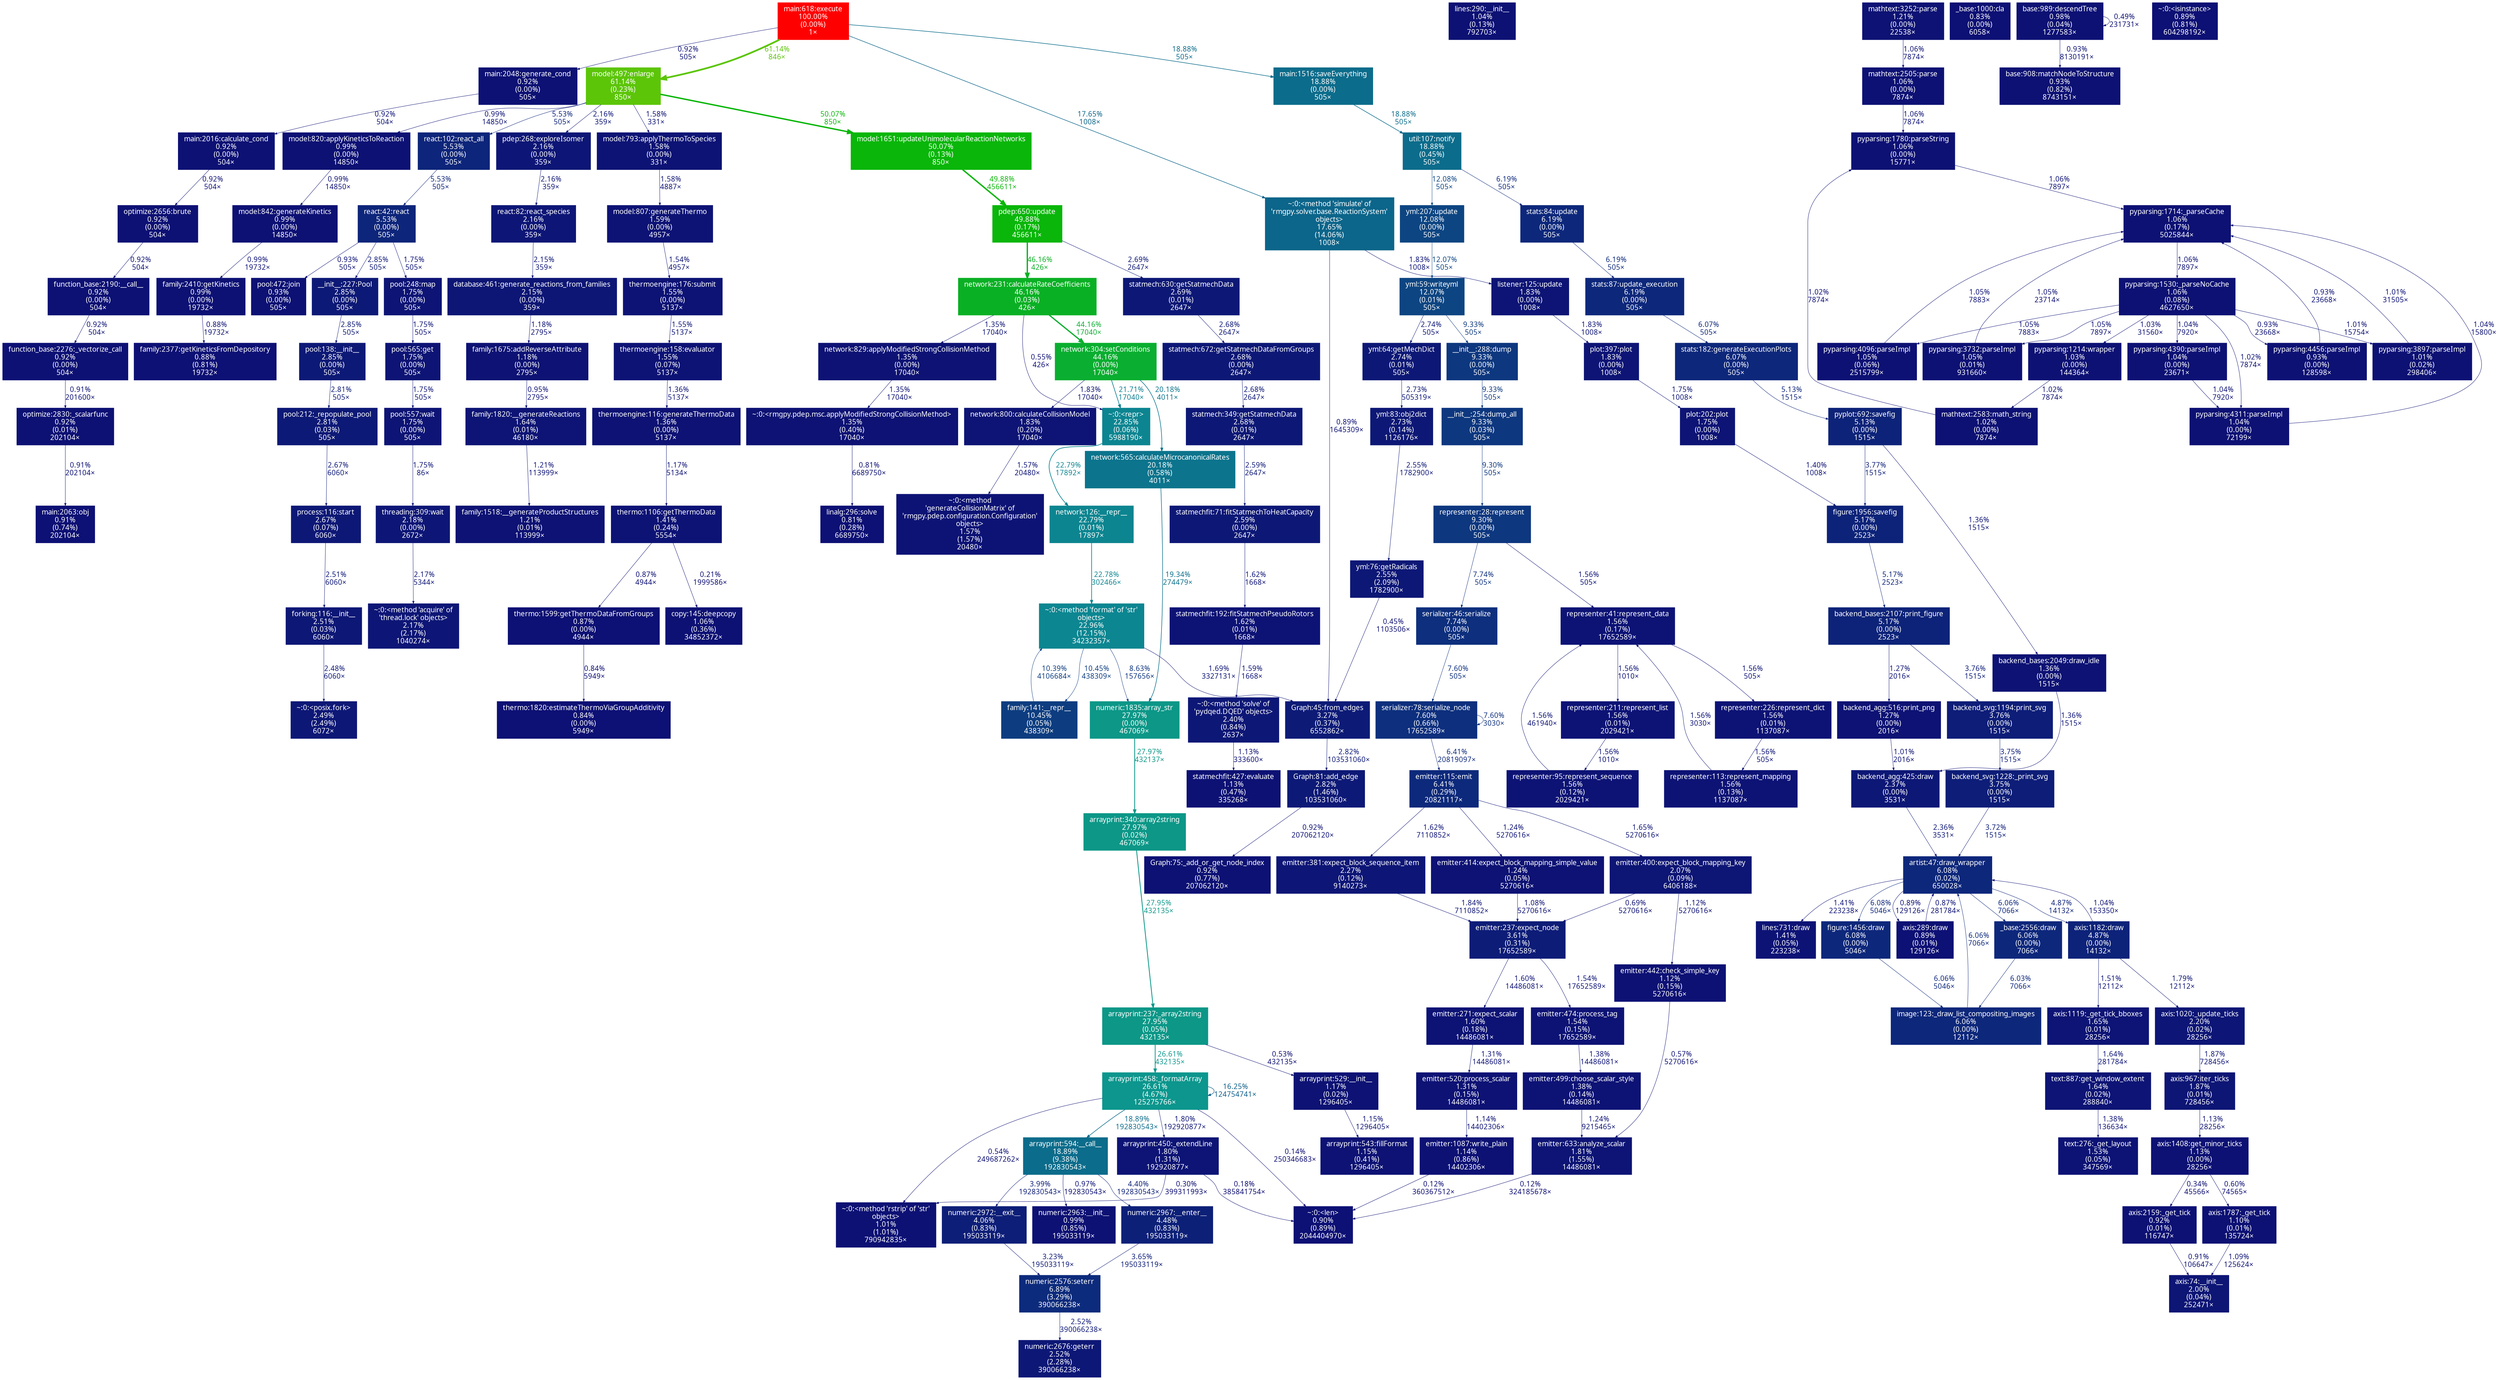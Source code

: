 digraph {
	graph [fontname=ArialMT, nodesep=0.125, ranksep=0.25];
	node [fontcolor=white, fontname=ArialMT, height=0, shape=box, style=filled, width=0];
	edge [fontname=ArialMT];
	13 [color="#0d2f7d", fontcolor="#ffffff", fontsize="10.00", label="serializer:78:serialize_node\n7.60%\n(0.66%)\n17652589×"];
	13 -> 13 [arrowsize="0.35", color="#0d2f7d", fontcolor="#0d2f7d", fontsize="10.00", label="7.60%\n3030×", labeldistance="0.50", penwidth="0.50"];
	13 -> 96 [arrowsize="0.35", color="#0d297b", fontcolor="#0d297b", fontsize="10.00", label="6.41%\n20819097×", labeldistance="0.50", penwidth="0.50"];
	37 [color="#0ab60a", fontcolor="#ffffff", fontsize="10.00", label="pdep:650:update\n49.88%\n(0.17%)\n456611×"];
	37 -> 2003 [arrowsize="0.68", color="#0ab024", fontcolor="#0ab024", fontsize="10.00", label="46.16%\n426×", labeldistance="1.85", penwidth="1.85"];
	37 -> 2834 [arrowsize="0.35", color="#0d1876", fontcolor="#0d1876", fontsize="10.00", label="2.69%\n2647×", labeldistance="0.50", penwidth="0.50"];
	46 [color="#0d1074", fontcolor="#ffffff", fontsize="10.00", label="family:2377:getKineticsFromDepository\n0.88%\n(0.81%)\n19732×"];
	60 [color="#0d1174", fontcolor="#ffffff", fontsize="10.00", label="lines:290:__init__\n1.04%\n(0.13%)\n792703×"];
	87 [color="#0d1274", fontcolor="#ffffff", fontsize="10.00", label="mathtext:3252:parse\n1.21%\n(0.00%)\n22538×"];
	87 -> 569 [arrowsize="0.35", color="#0d1174", fontcolor="#0d1174", fontsize="10.00", label="1.06%\n7874×", labeldistance="0.50", penwidth="0.50"];
	90 [color="#0d1074", fontcolor="#ffffff", fontsize="10.00", label="_base:1000:cla\n0.83%\n(0.00%)\n6058×"];
	96 [color="#0d297b", fontcolor="#ffffff", fontsize="10.00", label="emitter:115:emit\n6.41%\n(0.29%)\n20821117×"];
	96 -> 1755 [arrowsize="0.35", color="#0d1475", fontcolor="#0d1475", fontsize="10.00", label="1.65%\n5270616×", labeldistance="0.50", penwidth="0.50"];
	96 -> 1757 [arrowsize="0.35", color="#0d1375", fontcolor="#0d1375", fontsize="10.00", label="1.62%\n7110852×", labeldistance="0.50", penwidth="0.50"];
	96 -> 3245 [arrowsize="0.35", color="#0d1274", fontcolor="#0d1274", fontsize="10.00", label="1.24%\n5270616×", labeldistance="0.50", penwidth="0.50"];
	113 [color="#0d1375", fontcolor="#ffffff", fontsize="10.00", label="lines:731:draw\n1.41%\n(0.05%)\n223238×"];
	159 [color="#0d277b", fontcolor="#ffffff", fontsize="10.00", label="_base:2556:draw\n6.06%\n(0.00%)\n7066×"];
	159 -> 3486 [arrowsize="0.35", color="#0d277a", fontcolor="#0d277a", fontsize="10.00", label="6.03%\n7066×", labeldistance="0.50", penwidth="0.50"];
	168 [color="#0d1876", fontcolor="#ffffff", fontsize="10.00", label="yml:83:obj2dict\n2.73%\n(0.14%)\n1126176×"];
	168 -> 272 [arrowsize="0.35", color="#0d1776", fontcolor="#0d1776", fontsize="10.00", label="2.55%\n1782900×", labeldistance="0.50", penwidth="0.50"];
	173 [color="#0d1475", fontcolor="#ffffff", fontsize="10.00", label="plot:202:plot\n1.75%\n(0.00%)\n1008×"];
	173 -> 647 [arrowsize="0.35", color="#0d1375", fontcolor="#0d1375", fontsize="10.00", label="1.40%\n1008×", labeldistance="0.50", penwidth="0.50"];
	242 [color="#0d1174", fontcolor="#ffffff", fontsize="10.00", label="model:842:generateKinetics\n0.99%\n(0.00%)\n14850×"];
	242 -> 1034 [arrowsize="0.35", color="#0d1174", fontcolor="#0d1174", fontsize="10.00", label="0.99%\n19732×", labeldistance="0.50", penwidth="0.50"];
	246 [color="#0d1174", fontcolor="#ffffff", fontsize="10.00", label="optimize:2656:brute\n0.92%\n(0.00%)\n504×"];
	246 -> 3008 [arrowsize="0.35", color="#0d1174", fontcolor="#0d1174", fontsize="10.00", label="0.92%\n504×", labeldistance="0.50", penwidth="0.50"];
	251 [color="#0d1174", fontcolor="#ffffff", fontsize="10.00", label="copy:145:deepcopy\n1.06%\n(0.36%)\n34852372×"];
	272 [color="#0d1776", fontcolor="#ffffff", fontsize="10.00", label="yml:76:getRadicals\n2.55%\n(2.09%)\n1782900×"];
	272 -> 2857 [arrowsize="0.35", color="#0d0f73", fontcolor="#0d0f73", fontsize="10.00", label="0.45%\n1103506×", labeldistance="0.50", penwidth="0.50"];
	274 [color="#ff0000", fontcolor="#ffffff", fontsize="10.00", label="main:618:execute\n100.00%\n(0.00%)\n1×"];
	274 -> 817 [arrowsize="0.35", color="#0d1174", fontcolor="#0d1174", fontsize="10.00", label="0.92%\n505×", labeldistance="0.50", penwidth="0.50"];
	274 -> 973 [arrowsize="0.78", color="#5cc508", fontcolor="#5cc508", fontsize="10.00", label="61.14%\n846×", labeldistance="2.45", penwidth="2.45"];
	274 -> 1294 [arrowsize="0.42", color="#0c658a", fontcolor="#0c658a", fontsize="10.00", label="17.65%\n1008×", labeldistance="0.71", penwidth="0.71"];
	274 -> 1807 [arrowsize="0.43", color="#0c6c8b", fontcolor="#0c6c8b", fontsize="10.00", label="18.88%\n505×", labeldistance="0.76", penwidth="0.76"];
	286 [color="#0d1174", fontcolor="#ffffff", fontsize="10.00", label="pyparsing:1214:wrapper\n1.03%\n(0.00%)\n144364×"];
	286 -> 572 [arrowsize="0.35", color="#0d1174", fontcolor="#0d1174", fontsize="10.00", label="1.02%\n7874×", labeldistance="0.50", penwidth="0.50"];
	303 [color="#0d1676", fontcolor="#ffffff", fontsize="10.00", label="threading:309:wait\n2.18%\n(0.00%)\n2672×"];
	303 -> 3031 [arrowsize="0.35", color="#0d1676", fontcolor="#0d1676", fontsize="10.00", label="2.17%\n5344×", labeldistance="0.50", penwidth="0.50"];
	357 [color="#0d1475", fontcolor="#ffffff", fontsize="10.00", label="pool:248:map\n1.75%\n(0.00%)\n505×"];
	357 -> 4048 [arrowsize="0.35", color="#0d1475", fontcolor="#0d1475", fontsize="10.00", label="1.75%\n505×", labeldistance="0.50", penwidth="0.50"];
	358 [color="#0d257a", fontcolor="#ffffff", fontsize="10.00", label="react:42:react\n5.53%\n(0.00%)\n505×"];
	358 -> 357 [arrowsize="0.35", color="#0d1475", fontcolor="#0d1475", fontsize="10.00", label="1.75%\n505×", labeldistance="0.50", penwidth="0.50"];
	358 -> 2447 [arrowsize="0.35", color="#0d1174", fontcolor="#0d1174", fontsize="10.00", label="0.93%\n505×", labeldistance="0.50", penwidth="0.50"];
	358 -> 2594 [arrowsize="0.35", color="#0d1976", fontcolor="#0d1976", fontsize="10.00", label="2.85%\n505×", labeldistance="0.50", penwidth="0.50"];
	361 [color="#0d1375", fontcolor="#ffffff", fontsize="10.00", label="thermoengine:176:submit\n1.55%\n(0.00%)\n5137×"];
	361 -> 929 [arrowsize="0.35", color="#0d1375", fontcolor="#0d1375", fontsize="10.00", label="1.55%\n5137×", labeldistance="0.50", penwidth="0.50"];
	364 [color="#0d1375", fontcolor="#ffffff", fontsize="10.00", label="model:807:generateThermo\n1.59%\n(0.00%)\n4957×"];
	364 -> 361 [arrowsize="0.35", color="#0d1375", fontcolor="#0d1375", fontsize="10.00", label="1.54%\n4957×", labeldistance="0.50", penwidth="0.50"];
	367 [color="#0aae30", fontcolor="#ffffff", fontsize="10.00", label="network:304:setConditions\n44.16%\n(0.00%)\n17040×"];
	367 -> 1226 [arrowsize="0.45", color="#0c748d", fontcolor="#0c748d", fontsize="10.00", label="20.18%\n4011×", labeldistance="0.81", penwidth="0.81"];
	367 -> 2118 [arrowsize="0.35", color="#0d1475", fontcolor="#0d1475", fontsize="10.00", label="1.83%\n17040×", labeldistance="0.50", penwidth="0.50"];
	367 -> 2123 [arrowsize="0.47", color="#0c7e8f", fontcolor="#0c7e8f", fontsize="10.00", label="21.71%\n17040×", labeldistance="0.87", penwidth="0.87"];
	378 [color="#0d1976", fontcolor="#ffffff", fontsize="10.00", label="Graph:81:add_edge\n2.82%\n(1.46%)\n103531060×"];
	378 -> 2364 [arrowsize="0.35", color="#0d1174", fontcolor="#0d1174", fontsize="10.00", label="0.92%\n207062120×", labeldistance="0.50", penwidth="0.50"];
	385 [color="#0d1274", fontcolor="#ffffff", fontsize="10.00", label="arrayprint:543:fillFormat\n1.15%\n(0.41%)\n1296405×"];
	386 [color="#0c968d", fontcolor="#ffffff", fontsize="10.00", label="arrayprint:458:_formatArray\n26.61%\n(4.67%)\n125275766×"];
	386 -> 386 [arrowsize="0.40", color="#0c5d88", fontcolor="#0c5d88", fontsize="10.00", label="16.25%\n124754741×", labeldistance="0.65", penwidth="0.65"];
	386 -> 1346 [arrowsize="0.43", color="#0c6c8b", fontcolor="#0c6c8b", fontsize="10.00", label="18.89%\n192830543×", labeldistance="0.76", penwidth="0.76"];
	386 -> 1362 [arrowsize="0.35", color="#0d0f73", fontcolor="#0d0f73", fontsize="10.00", label="0.54%\n249687262×", labeldistance="0.50", penwidth="0.50"];
	386 -> 1365 [arrowsize="0.35", color="#0d1475", fontcolor="#0d1475", fontsize="10.00", label="1.80%\n192920877×", labeldistance="0.50", penwidth="0.50"];
	386 -> 2304 [arrowsize="0.35", color="#0d0d73", fontcolor="#0d0d73", fontsize="10.00", label="0.14%\n250346683×", labeldistance="0.50", penwidth="0.50"];
	389 [color="#0d1375", fontcolor="#ffffff", fontsize="10.00", label="text:276:_get_layout\n1.53%\n(0.05%)\n347569×"];
	416 [color="#0d2f7d", fontcolor="#ffffff", fontsize="10.00", label="serializer:46:serialize\n7.74%\n(0.00%)\n505×"];
	416 -> 13 [arrowsize="0.35", color="#0d2f7d", fontcolor="#0d2f7d", fontsize="10.00", label="7.60%\n505×", labeldistance="0.50", penwidth="0.50"];
	425 [color="#0d1274", fontcolor="#ffffff", fontsize="10.00", label="family:1675:addReverseAttribute\n1.18%\n(0.00%)\n2795×"];
	425 -> 1671 [arrowsize="0.35", color="#0d1174", fontcolor="#0d1174", fontsize="10.00", label="0.95%\n2795×", labeldistance="0.50", penwidth="0.50"];
	426 [color="#0d1675", fontcolor="#ffffff", fontsize="10.00", label="database:461:generate_reactions_from_families\n2.15%\n(0.00%)\n359×"];
	426 -> 425 [arrowsize="0.35", color="#0d1274", fontcolor="#0d1274", fontsize="10.00", label="1.18%\n2795×", labeldistance="0.50", penwidth="0.50"];
	561 [color="#0d277b", fontcolor="#ffffff", fontsize="10.00", label="figure:1456:draw\n6.08%\n(0.00%)\n5046×"];
	561 -> 3486 [arrowsize="0.35", color="#0d277b", fontcolor="#0d277b", fontsize="10.00", label="6.06%\n5046×", labeldistance="0.50", penwidth="0.50"];
	563 [color="#0d2279", fontcolor="#ffffff", fontsize="10.00", label="axis:1182:draw\n4.87%\n(0.00%)\n14132×"];
	563 -> 637 [arrowsize="0.35", color="#0d1475", fontcolor="#0d1475", fontsize="10.00", label="1.79%\n12112×", labeldistance="0.50", penwidth="0.50"];
	563 -> 1233 [arrowsize="0.35", color="#0d1174", fontcolor="#0d1174", fontsize="10.00", label="1.04%\n153350×", labeldistance="0.50", penwidth="0.50"];
	563 -> 3637 [arrowsize="0.35", color="#0d1375", fontcolor="#0d1375", fontsize="10.00", label="1.51%\n12112×", labeldistance="0.50", penwidth="0.50"];
	564 [color="#0d1074", fontcolor="#ffffff", fontsize="10.00", label="axis:289:draw\n0.89%\n(0.01%)\n129126×"];
	564 -> 1233 [arrowsize="0.35", color="#0d1074", fontcolor="#0d1074", fontsize="10.00", label="0.87%\n281784×", labeldistance="0.50", penwidth="0.50"];
	569 [color="#0d1174", fontcolor="#ffffff", fontsize="10.00", label="mathtext:2505:parse\n1.06%\n(0.00%)\n7874×"];
	569 -> 2980 [arrowsize="0.35", color="#0d1174", fontcolor="#0d1174", fontsize="10.00", label="1.06%\n7874×", labeldistance="0.50", penwidth="0.50"];
	572 [color="#0d1174", fontcolor="#ffffff", fontsize="10.00", label="mathtext:2583:math_string\n1.02%\n(0.00%)\n7874×"];
	572 -> 2980 [arrowsize="0.35", color="#0d1174", fontcolor="#0d1174", fontsize="10.00", label="1.02%\n7874×", labeldistance="0.50", penwidth="0.50"];
	637 [color="#0d1676", fontcolor="#ffffff", fontsize="10.00", label="axis:1020:_update_ticks\n2.20%\n(0.02%)\n28256×"];
	637 -> 1256 [arrowsize="0.35", color="#0d1575", fontcolor="#0d1575", fontsize="10.00", label="1.87%\n728456×", labeldistance="0.50", penwidth="0.50"];
	647 [color="#0d2379", fontcolor="#ffffff", fontsize="10.00", label="figure:1956:savefig\n5.17%\n(0.00%)\n2523×"];
	647 -> 796 [arrowsize="0.35", color="#0d2379", fontcolor="#0d2379", fontsize="10.00", label="5.17%\n2523×", labeldistance="0.50", penwidth="0.50"];
	659 [color="#0c6c8b", fontcolor="#ffffff", fontsize="10.00", label="util:107:notify\n18.88%\n(0.45%)\n505×"];
	659 -> 2350 [arrowsize="0.35", color="#0d4582", fontcolor="#0d4582", fontsize="10.00", label="12.08%\n505×", labeldistance="0.50", penwidth="0.50"];
	659 -> 3419 [arrowsize="0.35", color="#0d287b", fontcolor="#0d287b", fontsize="10.00", label="6.19%\n505×", labeldistance="0.50", penwidth="0.50"];
	683 [color="#0d1375", fontcolor="#ffffff", fontsize="10.00", label="representer:226:represent_dict\n1.56%\n(0.01%)\n1137087×"];
	683 -> 1356 [arrowsize="0.35", color="#0d1375", fontcolor="#0d1375", fontsize="10.00", label="1.56%\n505×", labeldistance="0.50", penwidth="0.50"];
	684 [color="#0d1375", fontcolor="#ffffff", fontsize="10.00", label="representer:41:represent_data\n1.56%\n(0.17%)\n17652589×"];
	684 -> 683 [arrowsize="0.35", color="#0d1375", fontcolor="#0d1375", fontsize="10.00", label="1.56%\n505×", labeldistance="0.50", penwidth="0.50"];
	684 -> 3714 [arrowsize="0.35", color="#0d1375", fontcolor="#0d1375", fontsize="10.00", label="1.56%\n1010×", labeldistance="0.50", penwidth="0.50"];
	723 [color="#0d1876", fontcolor="#ffffff", fontsize="10.00", label="statmech:349:getStatmechData\n2.68%\n(0.01%)\n2647×"];
	723 -> 1215 [arrowsize="0.35", color="#0d1876", fontcolor="#0d1876", fontsize="10.00", label="2.59%\n2647×", labeldistance="0.50", penwidth="0.50"];
	726 [color="#0d1375", fontcolor="#ffffff", fontsize="10.00", label="thermo:1106:getThermoData\n1.41%\n(0.24%)\n5554×"];
	726 -> 251 [arrowsize="0.35", color="#0d0e73", fontcolor="#0d0e73", fontsize="10.00", label="0.21%\n1999586×", labeldistance="0.50", penwidth="0.50"];
	726 -> 3431 [arrowsize="0.35", color="#0d1074", fontcolor="#0d1074", fontsize="10.00", label="0.87%\n4944×", labeldistance="0.50", penwidth="0.50"];
	750 [color="#0d287b", fontcolor="#ffffff", fontsize="10.00", label="stats:87:update_execution\n6.19%\n(0.00%)\n505×"];
	750 -> 1154 [arrowsize="0.35", color="#0d277b", fontcolor="#0d277b", fontsize="10.00", label="6.07%\n505×", labeldistance="0.50", penwidth="0.50"];
	759 [color="#0d1274", fontcolor="#ffffff", fontsize="10.00", label="network:829:applyModifiedStrongCollisionMethod\n1.35%\n(0.00%)\n17040×"];
	759 -> 2281 [arrowsize="0.35", color="#0d1274", fontcolor="#0d1274", fontsize="10.00", label="1.35%\n17040×", labeldistance="0.50", penwidth="0.50"];
	778 [color="#0d1976", fontcolor="#ffffff", fontsize="10.00", label="pool:212:_repopulate_pool\n2.81%\n(0.03%)\n505×"];
	778 -> 3061 [arrowsize="0.35", color="#0d1876", fontcolor="#0d1876", fontsize="10.00", label="2.67%\n6060×", labeldistance="0.50", penwidth="0.50"];
	788 [color="#0d1274", fontcolor="#ffffff", fontsize="10.00", label="arrayprint:529:__init__\n1.17%\n(0.02%)\n1296405×"];
	788 -> 385 [arrowsize="0.35", color="#0d1274", fontcolor="#0d1274", fontsize="10.00", label="1.15%\n1296405×", labeldistance="0.50", penwidth="0.50"];
	796 [color="#0d2379", fontcolor="#ffffff", fontsize="10.00", label="backend_bases:2107:print_figure\n5.17%\n(0.00%)\n2523×"];
	796 -> 1417 [arrowsize="0.35", color="#0d1274", fontcolor="#0d1274", fontsize="10.00", label="1.27%\n2016×", labeldistance="0.50", penwidth="0.50"];
	796 -> 1634 [arrowsize="0.35", color="#0d1d78", fontcolor="#0d1d78", fontsize="10.00", label="3.76%\n1515×", labeldistance="0.50", penwidth="0.50"];
	799 [color="#0d377f", fontcolor="#ffffff", fontsize="10.00", label="__init__:254:dump_all\n9.33%\n(0.03%)\n505×"];
	799 -> 3235 [arrowsize="0.35", color="#0d377f", fontcolor="#0d377f", fontsize="10.00", label="9.30%\n505×", labeldistance="0.50", penwidth="0.50"];
	802 [color="#0d1776", fontcolor="#ffffff", fontsize="10.00", label="backend_agg:425:draw\n2.37%\n(0.00%)\n3531×"];
	802 -> 1233 [arrowsize="0.35", color="#0d1776", fontcolor="#0d1776", fontsize="10.00", label="2.36%\n3531×", labeldistance="0.50", penwidth="0.50"];
	817 [color="#0d1174", fontcolor="#ffffff", fontsize="10.00", label="main:2048:generate_cond\n0.92%\n(0.00%)\n505×"];
	817 -> 2084 [arrowsize="0.35", color="#0d1174", fontcolor="#0d1174", fontsize="10.00", label="0.92%\n504×", labeldistance="0.50", penwidth="0.50"];
	925 [color="#0d377f", fontcolor="#ffffff", fontsize="10.00", label="__init__:288:dump\n9.33%\n(0.00%)\n505×"];
	925 -> 799 [arrowsize="0.35", color="#0d377f", fontcolor="#0d377f", fontsize="10.00", label="9.33%\n505×", labeldistance="0.50", penwidth="0.50"];
	929 [color="#0d1375", fontcolor="#ffffff", fontsize="10.00", label="thermoengine:158:evaluator\n1.55%\n(0.07%)\n5137×"];
	929 -> 3442 [arrowsize="0.35", color="#0d1274", fontcolor="#0d1274", fontsize="10.00", label="1.36%\n5137×", labeldistance="0.50", penwidth="0.50"];
	973 [color="#5cc508", fontcolor="#ffffff", fontsize="10.00", label="model:497:enlarge\n61.14%\n(0.23%)\n850×"];
	973 -> 1709 [arrowsize="0.71", color="#0ab60a", fontcolor="#0ab60a", fontsize="10.00", label="50.07%\n850×", labeldistance="2.00", penwidth="2.00"];
	973 -> 1814 [arrowsize="0.35", color="#0d1174", fontcolor="#0d1174", fontsize="10.00", label="0.99%\n14850×", labeldistance="0.50", penwidth="0.50"];
	973 -> 2328 [arrowsize="0.35", color="#0d257a", fontcolor="#0d257a", fontsize="10.00", label="5.53%\n505×", labeldistance="0.50", penwidth="0.50"];
	973 -> 2835 [arrowsize="0.35", color="#0d1676", fontcolor="#0d1676", fontsize="10.00", label="2.16%\n359×", labeldistance="0.50", penwidth="0.50"];
	973 -> 3058 [arrowsize="0.35", color="#0d1375", fontcolor="#0d1375", fontsize="10.00", label="1.58%\n331×", labeldistance="0.50", penwidth="0.50"];
	1025 [color="#0d1174", fontcolor="#ffffff", fontsize="10.00", label="pyparsing:1530:_parseNoCache\n1.06%\n(0.08%)\n4627650×"];
	1025 -> 286 [arrowsize="0.35", color="#0d1174", fontcolor="#0d1174", fontsize="10.00", label="1.03%\n31560×", labeldistance="0.50", penwidth="0.50"];
	1025 -> 1737 [arrowsize="0.35", color="#0d1174", fontcolor="#0d1174", fontsize="10.00", label="1.05%\n7897×", labeldistance="0.50", penwidth="0.50"];
	1025 -> 1797 [arrowsize="0.35", color="#0d1174", fontcolor="#0d1174", fontsize="10.00", label="0.93%\n23668×", labeldistance="0.50", penwidth="0.50"];
	1025 -> 2553 [arrowsize="0.35", color="#0d1174", fontcolor="#0d1174", fontsize="10.00", label="1.01%\n15754×", labeldistance="0.50", penwidth="0.50"];
	1025 -> 3131 [arrowsize="0.35", color="#0d1174", fontcolor="#0d1174", fontsize="10.00", label="1.02%\n7874×", labeldistance="0.50", penwidth="0.50"];
	1025 -> 3448 [arrowsize="0.35", color="#0d1174", fontcolor="#0d1174", fontsize="10.00", label="1.04%\n7920×", labeldistance="0.50", penwidth="0.50"];
	1025 -> 4234 [arrowsize="0.35", color="#0d1174", fontcolor="#0d1174", fontsize="10.00", label="1.05%\n7883×", labeldistance="0.50", penwidth="0.50"];
	1034 [color="#0d1174", fontcolor="#ffffff", fontsize="10.00", label="family:2410:getKinetics\n0.99%\n(0.00%)\n19732×"];
	1034 -> 46 [arrowsize="0.35", color="#0d1074", fontcolor="#0d1074", fontsize="10.00", label="0.88%\n19732×", labeldistance="0.50", penwidth="0.50"];
	1092 [color="#0d1074", fontcolor="#ffffff", fontsize="10.00", label="thermo:1820:estimateThermoViaGroupAdditivity\n0.84%\n(0.00%)\n5949×"];
	1115 [color="#0d1375", fontcolor="#ffffff", fontsize="10.00", label="emitter:271:expect_scalar\n1.60%\n(0.18%)\n14486081×"];
	1115 -> 3151 [arrowsize="0.35", color="#0d1274", fontcolor="#0d1274", fontsize="10.00", label="1.31%\n14486081×", labeldistance="0.50", penwidth="0.50"];
	1132 [color="#0d1c77", fontcolor="#ffffff", fontsize="10.00", label="emitter:237:expect_node\n3.61%\n(0.31%)\n17652589×"];
	1132 -> 1115 [arrowsize="0.35", color="#0d1375", fontcolor="#0d1375", fontsize="10.00", label="1.60%\n14486081×", labeldistance="0.50", penwidth="0.50"];
	1132 -> 1529 [arrowsize="0.35", color="#0d1375", fontcolor="#0d1375", fontsize="10.00", label="1.54%\n17652589×", labeldistance="0.50", penwidth="0.50"];
	1143 [color="#0d1174", fontcolor="#ffffff", fontsize="10.00", label="pyparsing:1714:_parseCache\n1.06%\n(0.17%)\n5025844×"];
	1143 -> 1025 [arrowsize="0.35", color="#0d1174", fontcolor="#0d1174", fontsize="10.00", label="1.06%\n7897×", labeldistance="0.50", penwidth="0.50"];
	1153 [color="#0d2379", fontcolor="#ffffff", fontsize="10.00", label="pyplot:692:savefig\n5.13%\n(0.00%)\n1515×"];
	1153 -> 647 [arrowsize="0.35", color="#0d1d78", fontcolor="#0d1d78", fontsize="10.00", label="3.77%\n1515×", labeldistance="0.50", penwidth="0.50"];
	1153 -> 1418 [arrowsize="0.35", color="#0d1274", fontcolor="#0d1274", fontsize="10.00", label="1.36%\n1515×", labeldistance="0.50", penwidth="0.50"];
	1154 [color="#0d277b", fontcolor="#ffffff", fontsize="10.00", label="stats:182:generateExecutionPlots\n6.07%\n(0.00%)\n505×"];
	1154 -> 1153 [arrowsize="0.35", color="#0d2379", fontcolor="#0d2379", fontsize="10.00", label="5.13%\n1515×", labeldistance="0.50", penwidth="0.50"];
	1157 [color="#0d1174", fontcolor="#ffffff", fontsize="10.00", label="function_base:2276:_vectorize_call\n0.92%\n(0.00%)\n504×"];
	1157 -> 2993 [arrowsize="0.35", color="#0d1174", fontcolor="#0d1174", fontsize="10.00", label="0.91%\n201600×", labeldistance="0.50", penwidth="0.50"];
	1215 [color="#0d1876", fontcolor="#ffffff", fontsize="10.00", label="statmechfit:71:fitStatmechToHeatCapacity\n2.59%\n(0.00%)\n2647×"];
	1215 -> 2410 [arrowsize="0.35", color="#0d1375", fontcolor="#0d1375", fontsize="10.00", label="1.62%\n1668×", labeldistance="0.50", penwidth="0.50"];
	1226 [color="#0c748d", fontcolor="#ffffff", fontsize="10.00", label="network:565:calculateMicrocanonicalRates\n20.18%\n(0.58%)\n4011×"];
	1226 -> 3711 [arrowsize="0.44", color="#0c6f8c", fontcolor="#0c6f8c", fontsize="10.00", label="19.34%\n274479×", labeldistance="0.77", penwidth="0.77"];
	1233 [color="#0d277b", fontcolor="#ffffff", fontsize="10.00", label="artist:47:draw_wrapper\n6.08%\n(0.02%)\n650028×"];
	1233 -> 113 [arrowsize="0.35", color="#0d1375", fontcolor="#0d1375", fontsize="10.00", label="1.41%\n223238×", labeldistance="0.50", penwidth="0.50"];
	1233 -> 159 [arrowsize="0.35", color="#0d277b", fontcolor="#0d277b", fontsize="10.00", label="6.06%\n7066×", labeldistance="0.50", penwidth="0.50"];
	1233 -> 561 [arrowsize="0.35", color="#0d277b", fontcolor="#0d277b", fontsize="10.00", label="6.08%\n5046×", labeldistance="0.50", penwidth="0.50"];
	1233 -> 563 [arrowsize="0.35", color="#0d2279", fontcolor="#0d2279", fontsize="10.00", label="4.87%\n14132×", labeldistance="0.50", penwidth="0.50"];
	1233 -> 564 [arrowsize="0.35", color="#0d1074", fontcolor="#0d1074", fontsize="10.00", label="0.89%\n129126×", labeldistance="0.50", penwidth="0.50"];
	1235 [color="#0d1575", fontcolor="#ffffff", fontsize="10.00", label="axis:74:__init__\n2.00%\n(0.04%)\n252471×"];
	1238 [color="#0d1174", fontcolor="#ffffff", fontsize="10.00", label="base:908:matchNodeToStructure\n0.93%\n(0.82%)\n8743151×"];
	1256 [color="#0d1575", fontcolor="#ffffff", fontsize="10.00", label="axis:967:iter_ticks\n1.87%\n(0.01%)\n728456×"];
	1256 -> 2105 [arrowsize="0.35", color="#0d1174", fontcolor="#0d1174", fontsize="10.00", label="1.13%\n28256×", labeldistance="0.50", penwidth="0.50"];
	1257 [color="#0d1876", fontcolor="#ffffff", fontsize="10.00", label="statmech:672:getStatmechDataFromGroups\n2.68%\n(0.00%)\n2647×"];
	1257 -> 723 [arrowsize="0.35", color="#0d1876", fontcolor="#0d1876", fontsize="10.00", label="2.68%\n2647×", labeldistance="0.50", penwidth="0.50"];
	1294 [color="#0c658a", fontcolor="#ffffff", fontsize="10.00", label="~:0:<method 'simulate' of\n'rmgpy.solver.base.ReactionSystem'\nobjects>\n17.65%\n(14.06%)\n1008×"];
	1294 -> 2407 [arrowsize="0.35", color="#0d1475", fontcolor="#0d1475", fontsize="10.00", label="1.83%\n1008×", labeldistance="0.50", penwidth="0.50"];
	1294 -> 2857 [arrowsize="0.35", color="#0d1074", fontcolor="#0d1074", fontsize="10.00", label="0.89%\n1645309×", labeldistance="0.50", penwidth="0.50"];
	1344 [color="#0d2078", fontcolor="#ffffff", fontsize="10.00", label="numeric:2967:__enter__\n4.48%\n(0.83%)\n195033119×"];
	1344 -> 2701 [arrowsize="0.35", color="#0d1c77", fontcolor="#0d1c77", fontsize="10.00", label="3.65%\n195033119×", labeldistance="0.50", penwidth="0.50"];
	1346 [color="#0c6c8b", fontcolor="#ffffff", fontsize="10.00", label="arrayprint:594:__call__\n18.89%\n(9.38%)\n192830543×"];
	1346 -> 1344 [arrowsize="0.35", color="#0d2078", fontcolor="#0d2078", fontsize="10.00", label="4.40%\n192830543×", labeldistance="0.50", penwidth="0.50"];
	1346 -> 2028 [arrowsize="0.35", color="#0d1e78", fontcolor="#0d1e78", fontsize="10.00", label="3.99%\n192830543×", labeldistance="0.50", penwidth="0.50"];
	1346 -> 4509 [arrowsize="0.35", color="#0d1174", fontcolor="#0d1174", fontsize="10.00", label="0.97%\n192830543×", labeldistance="0.50", penwidth="0.50"];
	1355 [color="#0d1375", fontcolor="#ffffff", fontsize="10.00", label="representer:95:represent_sequence\n1.56%\n(0.12%)\n2029421×"];
	1355 -> 684 [arrowsize="0.35", color="#0d1375", fontcolor="#0d1375", fontsize="10.00", label="1.56%\n461940×", labeldistance="0.50", penwidth="0.50"];
	1356 [color="#0d1375", fontcolor="#ffffff", fontsize="10.00", label="representer:113:represent_mapping\n1.56%\n(0.13%)\n1137087×"];
	1356 -> 684 [arrowsize="0.35", color="#0d1375", fontcolor="#0d1375", fontsize="10.00", label="1.56%\n3030×", labeldistance="0.50", penwidth="0.50"];
	1362 [color="#0d1174", fontcolor="#ffffff", fontsize="10.00", label="~:0:<method 'rstrip' of 'str'\nobjects>\n1.01%\n(1.01%)\n790942835×"];
	1365 [color="#0d1475", fontcolor="#ffffff", fontsize="10.00", label="arrayprint:450:_extendLine\n1.80%\n(1.31%)\n192920877×"];
	1365 -> 1362 [arrowsize="0.35", color="#0d0e73", fontcolor="#0d0e73", fontsize="10.00", label="0.30%\n399311993×", labeldistance="0.50", penwidth="0.50"];
	1365 -> 2304 [arrowsize="0.35", color="#0d0d73", fontcolor="#0d0d73", fontsize="10.00", label="0.18%\n385841754×", labeldistance="0.50", penwidth="0.50"];
	1417 [color="#0d1274", fontcolor="#ffffff", fontsize="10.00", label="backend_agg:516:print_png\n1.27%\n(0.00%)\n2016×"];
	1417 -> 802 [arrowsize="0.35", color="#0d1174", fontcolor="#0d1174", fontsize="10.00", label="1.01%\n2016×", labeldistance="0.50", penwidth="0.50"];
	1418 [color="#0d1274", fontcolor="#ffffff", fontsize="10.00", label="backend_bases:2049:draw_idle\n1.36%\n(0.00%)\n1515×"];
	1418 -> 802 [arrowsize="0.35", color="#0d1274", fontcolor="#0d1274", fontsize="10.00", label="1.36%\n1515×", labeldistance="0.50", penwidth="0.50"];
	1432 [color="#0d1074", fontcolor="#ffffff", fontsize="10.00", label="~:0:<isinstance>\n0.89%\n(0.81%)\n604298192×"];
	1437 [color="#0c9787", fontcolor="#ffffff", fontsize="10.00", label="arrayprint:340:array2string\n27.97%\n(0.02%)\n467069×"];
	1437 -> 2318 [arrowsize="0.53", color="#0c9787", fontcolor="#0c9787", fontsize="10.00", label="27.95%\n432135×", labeldistance="1.12", penwidth="1.12"];
	1529 [color="#0d1375", fontcolor="#ffffff", fontsize="10.00", label="emitter:474:process_tag\n1.54%\n(0.15%)\n17652589×"];
	1529 -> 2674 [arrowsize="0.35", color="#0d1275", fontcolor="#0d1275", fontsize="10.00", label="1.38%\n14486081×", labeldistance="0.50", penwidth="0.50"];
	1634 [color="#0d1d78", fontcolor="#ffffff", fontsize="10.00", label="backend_svg:1194:print_svg\n3.76%\n(0.00%)\n1515×"];
	1634 -> 3055 [arrowsize="0.35", color="#0d1d78", fontcolor="#0d1d78", fontsize="10.00", label="3.75%\n1515×", labeldistance="0.50", penwidth="0.50"];
	1671 [color="#0d1475", fontcolor="#ffffff", fontsize="10.00", label="family:1820:__generateReactions\n1.64%\n(0.01%)\n46180×"];
	1671 -> 3582 [arrowsize="0.35", color="#0d1274", fontcolor="#0d1274", fontsize="10.00", label="1.21%\n113999×", labeldistance="0.50", penwidth="0.50"];
	1682 [color="#0d1174", fontcolor="#ffffff", fontsize="10.00", label="emitter:442:check_simple_key\n1.12%\n(0.15%)\n5270616×"];
	1682 -> 2152 [arrowsize="0.35", color="#0d0f73", fontcolor="#0d0f73", fontsize="10.00", label="0.57%\n5270616×", labeldistance="0.50", penwidth="0.50"];
	1709 [color="#0ab60a", fontcolor="#ffffff", fontsize="10.00", label="model:1651:updateUnimolecularReactionNetworks\n50.07%\n(0.13%)\n850×"];
	1709 -> 37 [arrowsize="0.71", color="#0ab60a", fontcolor="#0ab60a", fontsize="10.00", label="49.88%\n456611×", labeldistance="2.00", penwidth="2.00"];
	1737 [color="#0d1174", fontcolor="#ffffff", fontsize="10.00", label="pyparsing:3732:parseImpl\n1.05%\n(0.01%)\n931660×"];
	1737 -> 1143 [arrowsize="0.35", color="#0d1174", fontcolor="#0d1174", fontsize="10.00", label="1.05%\n23714×", labeldistance="0.50", penwidth="0.50"];
	1755 [color="#0d1575", fontcolor="#ffffff", fontsize="10.00", label="emitter:400:expect_block_mapping_key\n2.07%\n(0.09%)\n6406188×"];
	1755 -> 1132 [arrowsize="0.35", color="#0d1074", fontcolor="#0d1074", fontsize="10.00", label="0.69%\n5270616×", labeldistance="0.50", penwidth="0.50"];
	1755 -> 1682 [arrowsize="0.35", color="#0d1174", fontcolor="#0d1174", fontsize="10.00", label="1.12%\n5270616×", labeldistance="0.50", penwidth="0.50"];
	1757 [color="#0d1676", fontcolor="#ffffff", fontsize="10.00", label="emitter:381:expect_block_sequence_item\n2.27%\n(0.12%)\n9140273×"];
	1757 -> 1132 [arrowsize="0.35", color="#0d1475", fontcolor="#0d1475", fontsize="10.00", label="1.84%\n7110852×", labeldistance="0.50", penwidth="0.50"];
	1764 [color="#0d1174", fontcolor="#ffffff", fontsize="10.00", label="emitter:1087:write_plain\n1.14%\n(0.86%)\n14402306×"];
	1764 -> 2304 [arrowsize="0.35", color="#0d0d73", fontcolor="#0d0d73", fontsize="10.00", label="0.12%\n360367512×", labeldistance="0.50", penwidth="0.50"];
	1778 [color="#0d1475", fontcolor="#ffffff", fontsize="10.00", label="text:887:get_window_extent\n1.64%\n(0.02%)\n288840×"];
	1778 -> 389 [arrowsize="0.35", color="#0d1275", fontcolor="#0d1275", fontsize="10.00", label="1.38%\n136634×", labeldistance="0.50", penwidth="0.50"];
	1797 [color="#0d1174", fontcolor="#ffffff", fontsize="10.00", label="pyparsing:4456:parseImpl\n0.93%\n(0.00%)\n128598×"];
	1797 -> 1143 [arrowsize="0.35", color="#0d1174", fontcolor="#0d1174", fontsize="10.00", label="0.93%\n23668×", labeldistance="0.50", penwidth="0.50"];
	1807 [color="#0c6c8b", fontcolor="#ffffff", fontsize="10.00", label="main:1516:saveEverything\n18.88%\n(0.00%)\n505×"];
	1807 -> 659 [arrowsize="0.43", color="#0c6c8b", fontcolor="#0c6c8b", fontsize="10.00", label="18.88%\n505×", labeldistance="0.76", penwidth="0.76"];
	1814 [color="#0d1174", fontcolor="#ffffff", fontsize="10.00", label="model:820:applyKineticsToReaction\n0.99%\n(0.00%)\n14850×"];
	1814 -> 242 [arrowsize="0.35", color="#0d1174", fontcolor="#0d1174", fontsize="10.00", label="0.99%\n14850×", labeldistance="0.50", penwidth="0.50"];
	1962 [color="#0c8691", fontcolor="#ffffff", fontsize="10.00", label="~:0:<method 'format' of 'str'\nobjects>\n22.96%\n(12.15%)\n34232357×"];
	1962 -> 2857 [arrowsize="0.35", color="#0d1475", fontcolor="#0d1475", fontsize="10.00", label="1.69%\n3327131×", labeldistance="0.50", penwidth="0.50"];
	1962 -> 3149 [arrowsize="0.35", color="#0d3d80", fontcolor="#0d3d80", fontsize="10.00", label="10.45%\n438309×", labeldistance="0.50", penwidth="0.50"];
	1962 -> 3711 [arrowsize="0.35", color="#0d347e", fontcolor="#0d347e", fontsize="10.00", label="8.63%\n157656×", labeldistance="0.50", penwidth="0.50"];
	1996 [color="#0d1074", fontcolor="#ffffff", fontsize="10.00", label="linalg:296:solve\n0.81%\n(0.28%)\n6689750×"];
	2003 [color="#0ab024", fontcolor="#ffffff", fontsize="10.00", label="network:231:calculateRateCoefficients\n46.16%\n(0.03%)\n426×"];
	2003 -> 367 [arrowsize="0.66", color="#0aae30", fontcolor="#0aae30", fontsize="10.00", label="44.16%\n17040×", labeldistance="1.77", penwidth="1.77"];
	2003 -> 759 [arrowsize="0.35", color="#0d1274", fontcolor="#0d1274", fontsize="10.00", label="1.35%\n17040×", labeldistance="0.50", penwidth="0.50"];
	2003 -> 2123 [arrowsize="0.35", color="#0d0f73", fontcolor="#0d0f73", fontsize="10.00", label="0.55%\n426×", labeldistance="0.50", penwidth="0.50"];
	2021 [color="#0d1676", fontcolor="#ffffff", fontsize="10.00", label="react:82:react_species\n2.16%\n(0.00%)\n359×"];
	2021 -> 426 [arrowsize="0.35", color="#0d1675", fontcolor="#0d1675", fontsize="10.00", label="2.15%\n359×", labeldistance="0.50", penwidth="0.50"];
	2028 [color="#0d1e78", fontcolor="#ffffff", fontsize="10.00", label="numeric:2972:__exit__\n4.06%\n(0.83%)\n195033119×"];
	2028 -> 2701 [arrowsize="0.35", color="#0d1a77", fontcolor="#0d1a77", fontsize="10.00", label="3.23%\n195033119×", labeldistance="0.50", penwidth="0.50"];
	2059 [color="#0d1776", fontcolor="#ffffff", fontsize="10.00", label="~:0:<method 'solve' of\n'pydqed.DQED' objects>\n2.40%\n(0.84%)\n2637×"];
	2059 -> 2353 [arrowsize="0.35", color="#0d1174", fontcolor="#0d1174", fontsize="10.00", label="1.13%\n333600×", labeldistance="0.50", penwidth="0.50"];
	2081 [color="#0d1074", fontcolor="#ffffff", fontsize="10.00", label="main:2063:obj\n0.91%\n(0.74%)\n202104×"];
	2084 [color="#0d1174", fontcolor="#ffffff", fontsize="10.00", label="main:2016:calculate_cond\n0.92%\n(0.00%)\n504×"];
	2084 -> 246 [arrowsize="0.35", color="#0d1174", fontcolor="#0d1174", fontsize="10.00", label="0.92%\n504×", labeldistance="0.50", penwidth="0.50"];
	2105 [color="#0d1174", fontcolor="#ffffff", fontsize="10.00", label="axis:1408:get_minor_ticks\n1.13%\n(0.00%)\n28256×"];
	2105 -> 3887 [arrowsize="0.35", color="#0d0f74", fontcolor="#0d0f74", fontsize="10.00", label="0.60%\n74565×", labeldistance="0.50", penwidth="0.50"];
	2105 -> 4015 [arrowsize="0.35", color="#0d0e73", fontcolor="#0d0e73", fontsize="10.00", label="0.34%\n45566×", labeldistance="0.50", penwidth="0.50"];
	2117 [color="#0d1375", fontcolor="#ffffff", fontsize="10.00", label="~:0:<method\n'generateCollisionMatrix' of\n'rmgpy.pdep.configuration.Configuration'\nobjects>\n1.57%\n(1.57%)\n20480×"];
	2118 [color="#0d1475", fontcolor="#ffffff", fontsize="10.00", label="network:800:calculateCollisionModel\n1.83%\n(0.20%)\n17040×"];
	2118 -> 2117 [arrowsize="0.35", color="#0d1375", fontcolor="#0d1375", fontsize="10.00", label="1.57%\n20480×", labeldistance="0.50", penwidth="0.50"];
	2123 [color="#0c8591", fontcolor="#ffffff", fontsize="10.00", label="~:0:<repr>\n22.85%\n(0.06%)\n5988190×"];
	2123 -> 4107 [arrowsize="0.48", color="#0c8590", fontcolor="#0c8590", fontsize="10.00", label="22.79%\n17892×", labeldistance="0.91", penwidth="0.91"];
	2152 [color="#0d1475", fontcolor="#ffffff", fontsize="10.00", label="emitter:633:analyze_scalar\n1.81%\n(1.55%)\n14486081×"];
	2152 -> 2304 [arrowsize="0.35", color="#0d0d73", fontcolor="#0d0d73", fontsize="10.00", label="0.12%\n324185678×", labeldistance="0.50", penwidth="0.50"];
	2281 [color="#0d1274", fontcolor="#ffffff", fontsize="10.00", label="~:0:<rmgpy.pdep.msc.applyModifiedStrongCollisionMethod>\n1.35%\n(0.40%)\n17040×"];
	2281 -> 1996 [arrowsize="0.35", color="#0d1074", fontcolor="#0d1074", fontsize="10.00", label="0.81%\n6689750×", labeldistance="0.50", penwidth="0.50"];
	2304 [color="#0d1074", fontcolor="#ffffff", fontsize="10.00", label="~:0:<len>\n0.90%\n(0.89%)\n2044404970×"];
	2318 [color="#0c9787", fontcolor="#ffffff", fontsize="10.00", label="arrayprint:237:_array2string\n27.95%\n(0.05%)\n432135×"];
	2318 -> 386 [arrowsize="0.52", color="#0c968d", fontcolor="#0c968d", fontsize="10.00", label="26.61%\n432135×", labeldistance="1.06", penwidth="1.06"];
	2318 -> 788 [arrowsize="0.35", color="#0d0f73", fontcolor="#0d0f73", fontsize="10.00", label="0.53%\n432135×", labeldistance="0.50", penwidth="0.50"];
	2328 [color="#0d257a", fontcolor="#ffffff", fontsize="10.00", label="react:102:react_all\n5.53%\n(0.00%)\n505×"];
	2328 -> 358 [arrowsize="0.35", color="#0d257a", fontcolor="#0d257a", fontsize="10.00", label="5.53%\n505×", labeldistance="0.50", penwidth="0.50"];
	2350 [color="#0d4582", fontcolor="#ffffff", fontsize="10.00", label="yml:207:update\n12.08%\n(0.00%)\n505×"];
	2350 -> 3861 [arrowsize="0.35", color="#0d4582", fontcolor="#0d4582", fontsize="10.00", label="12.07%\n505×", labeldistance="0.50", penwidth="0.50"];
	2353 [color="#0d1174", fontcolor="#ffffff", fontsize="10.00", label="statmechfit:427:evaluate\n1.13%\n(0.47%)\n335268×"];
	2364 [color="#0d1174", fontcolor="#ffffff", fontsize="10.00", label="Graph:75:_add_or_get_node_index\n0.92%\n(0.77%)\n207062120×"];
	2389 [color="#0d1174", fontcolor="#ffffff", fontsize="10.00", label="base:989:descendTree\n0.98%\n(0.04%)\n1277583×"];
	2389 -> 1238 [arrowsize="0.35", color="#0d1174", fontcolor="#0d1174", fontsize="10.00", label="0.93%\n8130191×", labeldistance="0.50", penwidth="0.50"];
	2389 -> 2389 [arrowsize="0.35", color="#0d0f73", fontcolor="#0d0f73", fontsize="10.00", label="0.49%\n231731×", labeldistance="0.50", penwidth="0.50"];
	2407 [color="#0d1475", fontcolor="#ffffff", fontsize="10.00", label="listener:125:update\n1.83%\n(0.00%)\n1008×"];
	2407 -> 2438 [arrowsize="0.35", color="#0d1475", fontcolor="#0d1475", fontsize="10.00", label="1.83%\n1008×", labeldistance="0.50", penwidth="0.50"];
	2410 [color="#0d1375", fontcolor="#ffffff", fontsize="10.00", label="statmechfit:192:fitStatmechPseudoRotors\n1.62%\n(0.01%)\n1668×"];
	2410 -> 2059 [arrowsize="0.35", color="#0d1375", fontcolor="#0d1375", fontsize="10.00", label="1.59%\n1668×", labeldistance="0.50", penwidth="0.50"];
	2438 [color="#0d1475", fontcolor="#ffffff", fontsize="10.00", label="plot:397:plot\n1.83%\n(0.00%)\n1008×"];
	2438 -> 173 [arrowsize="0.35", color="#0d1475", fontcolor="#0d1475", fontsize="10.00", label="1.75%\n1008×", labeldistance="0.50", penwidth="0.50"];
	2447 [color="#0d1174", fontcolor="#ffffff", fontsize="10.00", label="pool:472:join\n0.93%\n(0.00%)\n505×"];
	2553 [color="#0d1174", fontcolor="#ffffff", fontsize="10.00", label="pyparsing:3897:parseImpl\n1.01%\n(0.02%)\n298406×"];
	2553 -> 1143 [arrowsize="0.35", color="#0d1174", fontcolor="#0d1174", fontsize="10.00", label="1.01%\n31505×", labeldistance="0.50", penwidth="0.50"];
	2593 [color="#0d1976", fontcolor="#ffffff", fontsize="10.00", label="pool:138:__init__\n2.85%\n(0.00%)\n505×"];
	2593 -> 778 [arrowsize="0.35", color="#0d1976", fontcolor="#0d1976", fontsize="10.00", label="2.81%\n505×", labeldistance="0.50", penwidth="0.50"];
	2594 [color="#0d1976", fontcolor="#ffffff", fontsize="10.00", label="__init__:227:Pool\n2.85%\n(0.00%)\n505×"];
	2594 -> 2593 [arrowsize="0.35", color="#0d1976", fontcolor="#0d1976", fontsize="10.00", label="2.85%\n505×", labeldistance="0.50", penwidth="0.50"];
	2674 [color="#0d1275", fontcolor="#ffffff", fontsize="10.00", label="emitter:499:choose_scalar_style\n1.38%\n(0.14%)\n14486081×"];
	2674 -> 2152 [arrowsize="0.35", color="#0d1274", fontcolor="#0d1274", fontsize="10.00", label="1.24%\n9215465×", labeldistance="0.50", penwidth="0.50"];
	2701 [color="#0d2b7c", fontcolor="#ffffff", fontsize="10.00", label="numeric:2576:seterr\n6.89%\n(3.29%)\n390066238×"];
	2701 -> 2702 [arrowsize="0.35", color="#0d1776", fontcolor="#0d1776", fontsize="10.00", label="2.52%\n390066238×", labeldistance="0.50", penwidth="0.50"];
	2702 [color="#0d1776", fontcolor="#ffffff", fontsize="10.00", label="numeric:2676:geterr\n2.52%\n(2.28%)\n390066238×"];
	2834 [color="#0d1876", fontcolor="#ffffff", fontsize="10.00", label="statmech:630:getStatmechData\n2.69%\n(0.01%)\n2647×"];
	2834 -> 1257 [arrowsize="0.35", color="#0d1876", fontcolor="#0d1876", fontsize="10.00", label="2.68%\n2647×", labeldistance="0.50", penwidth="0.50"];
	2835 [color="#0d1676", fontcolor="#ffffff", fontsize="10.00", label="pdep:268:exploreIsomer\n2.16%\n(0.00%)\n359×"];
	2835 -> 2021 [arrowsize="0.35", color="#0d1676", fontcolor="#0d1676", fontsize="10.00", label="2.16%\n359×", labeldistance="0.50", penwidth="0.50"];
	2857 [color="#0d1b77", fontcolor="#ffffff", fontsize="10.00", label="Graph:45:from_edges\n3.27%\n(0.37%)\n6552862×"];
	2857 -> 378 [arrowsize="0.35", color="#0d1976", fontcolor="#0d1976", fontsize="10.00", label="2.82%\n103531060×", labeldistance="0.50", penwidth="0.50"];
	2883 [color="#0d1475", fontcolor="#ffffff", fontsize="10.00", label="pool:557:wait\n1.75%\n(0.00%)\n505×"];
	2883 -> 303 [arrowsize="0.35", color="#0d1475", fontcolor="#0d1475", fontsize="10.00", label="1.75%\n86×", labeldistance="0.50", penwidth="0.50"];
	2980 [color="#0d1174", fontcolor="#ffffff", fontsize="10.00", label="pyparsing:1780:parseString\n1.06%\n(0.00%)\n15771×"];
	2980 -> 1143 [arrowsize="0.35", color="#0d1174", fontcolor="#0d1174", fontsize="10.00", label="1.06%\n7897×", labeldistance="0.50", penwidth="0.50"];
	2993 [color="#0d1174", fontcolor="#ffffff", fontsize="10.00", label="optimize:2830:_scalarfunc\n0.92%\n(0.01%)\n202104×"];
	2993 -> 2081 [arrowsize="0.35", color="#0d1074", fontcolor="#0d1074", fontsize="10.00", label="0.91%\n202104×", labeldistance="0.50", penwidth="0.50"];
	3008 [color="#0d1174", fontcolor="#ffffff", fontsize="10.00", label="function_base:2190:__call__\n0.92%\n(0.00%)\n504×"];
	3008 -> 1157 [arrowsize="0.35", color="#0d1174", fontcolor="#0d1174", fontsize="10.00", label="0.92%\n504×", labeldistance="0.50", penwidth="0.50"];
	3023 [color="#0d1776", fontcolor="#ffffff", fontsize="10.00", label="~:0:<posix.fork>\n2.49%\n(2.49%)\n6072×"];
	3024 [color="#0d1776", fontcolor="#ffffff", fontsize="10.00", label="forking:116:__init__\n2.51%\n(0.03%)\n6060×"];
	3024 -> 3023 [arrowsize="0.35", color="#0d1776", fontcolor="#0d1776", fontsize="10.00", label="2.48%\n6060×", labeldistance="0.50", penwidth="0.50"];
	3031 [color="#0d1676", fontcolor="#ffffff", fontsize="10.00", label="~:0:<method 'acquire' of\n'thread.lock' objects>\n2.17%\n(2.17%)\n1040274×"];
	3055 [color="#0d1d78", fontcolor="#ffffff", fontsize="10.00", label="backend_svg:1228:_print_svg\n3.75%\n(0.00%)\n1515×"];
	3055 -> 1233 [arrowsize="0.35", color="#0d1d78", fontcolor="#0d1d78", fontsize="10.00", label="3.72%\n1515×", labeldistance="0.50", penwidth="0.50"];
	3058 [color="#0d1375", fontcolor="#ffffff", fontsize="10.00", label="model:793:applyThermoToSpecies\n1.58%\n(0.00%)\n331×"];
	3058 -> 364 [arrowsize="0.35", color="#0d1375", fontcolor="#0d1375", fontsize="10.00", label="1.58%\n4887×", labeldistance="0.50", penwidth="0.50"];
	3061 [color="#0d1876", fontcolor="#ffffff", fontsize="10.00", label="process:116:start\n2.67%\n(0.07%)\n6060×"];
	3061 -> 3024 [arrowsize="0.35", color="#0d1776", fontcolor="#0d1776", fontsize="10.00", label="2.51%\n6060×", labeldistance="0.50", penwidth="0.50"];
	3131 [color="#0d1174", fontcolor="#ffffff", fontsize="10.00", label="pyparsing:4311:parseImpl\n1.04%\n(0.00%)\n72199×"];
	3131 -> 1143 [arrowsize="0.35", color="#0d1174", fontcolor="#0d1174", fontsize="10.00", label="1.04%\n15800×", labeldistance="0.50", penwidth="0.50"];
	3149 [color="#0d3d80", fontcolor="#ffffff", fontsize="10.00", label="family:141:__repr__\n10.45%\n(0.05%)\n438309×"];
	3149 -> 1962 [arrowsize="0.35", color="#0d3d80", fontcolor="#0d3d80", fontsize="10.00", label="10.39%\n4106684×", labeldistance="0.50", penwidth="0.50"];
	3151 [color="#0d1274", fontcolor="#ffffff", fontsize="10.00", label="emitter:520:process_scalar\n1.31%\n(0.15%)\n14486081×"];
	3151 -> 1764 [arrowsize="0.35", color="#0d1174", fontcolor="#0d1174", fontsize="10.00", label="1.14%\n14402306×", labeldistance="0.50", penwidth="0.50"];
	3235 [color="#0d377f", fontcolor="#ffffff", fontsize="10.00", label="representer:28:represent\n9.30%\n(0.00%)\n505×"];
	3235 -> 416 [arrowsize="0.35", color="#0d2f7d", fontcolor="#0d2f7d", fontsize="10.00", label="7.74%\n505×", labeldistance="0.50", penwidth="0.50"];
	3235 -> 684 [arrowsize="0.35", color="#0d1375", fontcolor="#0d1375", fontsize="10.00", label="1.56%\n505×", labeldistance="0.50", penwidth="0.50"];
	3245 [color="#0d1274", fontcolor="#ffffff", fontsize="10.00", label="emitter:414:expect_block_mapping_simple_value\n1.24%\n(0.05%)\n5270616×"];
	3245 -> 1132 [arrowsize="0.35", color="#0d1174", fontcolor="#0d1174", fontsize="10.00", label="1.08%\n5270616×", labeldistance="0.50", penwidth="0.50"];
	3419 [color="#0d287b", fontcolor="#ffffff", fontsize="10.00", label="stats:84:update\n6.19%\n(0.00%)\n505×"];
	3419 -> 750 [arrowsize="0.35", color="#0d287b", fontcolor="#0d287b", fontsize="10.00", label="6.19%\n505×", labeldistance="0.50", penwidth="0.50"];
	3431 [color="#0d1074", fontcolor="#ffffff", fontsize="10.00", label="thermo:1599:getThermoDataFromGroups\n0.87%\n(0.00%)\n4944×"];
	3431 -> 1092 [arrowsize="0.35", color="#0d1074", fontcolor="#0d1074", fontsize="10.00", label="0.84%\n5949×", labeldistance="0.50", penwidth="0.50"];
	3442 [color="#0d1274", fontcolor="#ffffff", fontsize="10.00", label="thermoengine:116:generateThermoData\n1.36%\n(0.00%)\n5137×"];
	3442 -> 726 [arrowsize="0.35", color="#0d1274", fontcolor="#0d1274", fontsize="10.00", label="1.17%\n5134×", labeldistance="0.50", penwidth="0.50"];
	3448 [color="#0d1174", fontcolor="#ffffff", fontsize="10.00", label="pyparsing:4390:parseImpl\n1.04%\n(0.00%)\n23671×"];
	3448 -> 3131 [arrowsize="0.35", color="#0d1174", fontcolor="#0d1174", fontsize="10.00", label="1.04%\n7920×", labeldistance="0.50", penwidth="0.50"];
	3486 [color="#0d277b", fontcolor="#ffffff", fontsize="10.00", label="image:123:_draw_list_compositing_images\n6.06%\n(0.00%)\n12112×"];
	3486 -> 1233 [arrowsize="0.35", color="#0d277b", fontcolor="#0d277b", fontsize="10.00", label="6.06%\n7066×", labeldistance="0.50", penwidth="0.50"];
	3582 [color="#0d1274", fontcolor="#ffffff", fontsize="10.00", label="family:1518:__generateProductStructures\n1.21%\n(0.01%)\n113999×"];
	3637 [color="#0d1475", fontcolor="#ffffff", fontsize="10.00", label="axis:1119:_get_tick_bboxes\n1.65%\n(0.01%)\n28256×"];
	3637 -> 1778 [arrowsize="0.35", color="#0d1475", fontcolor="#0d1475", fontsize="10.00", label="1.64%\n281784×", labeldistance="0.50", penwidth="0.50"];
	3711 [color="#0c9787", fontcolor="#ffffff", fontsize="10.00", label="numeric:1835:array_str\n27.97%\n(0.00%)\n467069×"];
	3711 -> 1437 [arrowsize="0.53", color="#0c9787", fontcolor="#0c9787", fontsize="10.00", label="27.97%\n432137×", labeldistance="1.12", penwidth="1.12"];
	3714 [color="#0d1375", fontcolor="#ffffff", fontsize="10.00", label="representer:211:represent_list\n1.56%\n(0.01%)\n2029421×"];
	3714 -> 1355 [arrowsize="0.35", color="#0d1375", fontcolor="#0d1375", fontsize="10.00", label="1.56%\n1010×", labeldistance="0.50", penwidth="0.50"];
	3861 [color="#0d4582", fontcolor="#ffffff", fontsize="10.00", label="yml:59:writeyml\n12.07%\n(0.01%)\n505×"];
	3861 -> 925 [arrowsize="0.35", color="#0d377f", fontcolor="#0d377f", fontsize="10.00", label="9.33%\n505×", labeldistance="0.50", penwidth="0.50"];
	3861 -> 4492 [arrowsize="0.35", color="#0d1876", fontcolor="#0d1876", fontsize="10.00", label="2.74%\n505×", labeldistance="0.50", penwidth="0.50"];
	3887 [color="#0d1174", fontcolor="#ffffff", fontsize="10.00", label="axis:1787:_get_tick\n1.10%\n(0.01%)\n135724×"];
	3887 -> 1235 [arrowsize="0.35", color="#0d1174", fontcolor="#0d1174", fontsize="10.00", label="1.09%\n125624×", labeldistance="0.50", penwidth="0.50"];
	4015 [color="#0d1174", fontcolor="#ffffff", fontsize="10.00", label="axis:2159:_get_tick\n0.92%\n(0.01%)\n116747×"];
	4015 -> 1235 [arrowsize="0.35", color="#0d1174", fontcolor="#0d1174", fontsize="10.00", label="0.91%\n106647×", labeldistance="0.50", penwidth="0.50"];
	4048 [color="#0d1475", fontcolor="#ffffff", fontsize="10.00", label="pool:565:get\n1.75%\n(0.00%)\n505×"];
	4048 -> 2883 [arrowsize="0.35", color="#0d1475", fontcolor="#0d1475", fontsize="10.00", label="1.75%\n505×", labeldistance="0.50", penwidth="0.50"];
	4107 [color="#0c8590", fontcolor="#ffffff", fontsize="10.00", label="network:126:__repr__\n22.79%\n(0.01%)\n17897×"];
	4107 -> 1962 [arrowsize="0.48", color="#0c8590", fontcolor="#0c8590", fontsize="10.00", label="22.78%\n302466×", labeldistance="0.91", penwidth="0.91"];
	4234 [color="#0d1174", fontcolor="#ffffff", fontsize="10.00", label="pyparsing:4096:parseImpl\n1.05%\n(0.06%)\n2515799×"];
	4234 -> 1143 [arrowsize="0.35", color="#0d1174", fontcolor="#0d1174", fontsize="10.00", label="1.05%\n7883×", labeldistance="0.50", penwidth="0.50"];
	4492 [color="#0d1876", fontcolor="#ffffff", fontsize="10.00", label="yml:64:getMechDict\n2.74%\n(0.01%)\n505×"];
	4492 -> 168 [arrowsize="0.35", color="#0d1876", fontcolor="#0d1876", fontsize="10.00", label="2.73%\n505319×", labeldistance="0.50", penwidth="0.50"];
	4509 [color="#0d1174", fontcolor="#ffffff", fontsize="10.00", label="numeric:2963:__init__\n0.99%\n(0.85%)\n195033119×"];
}
